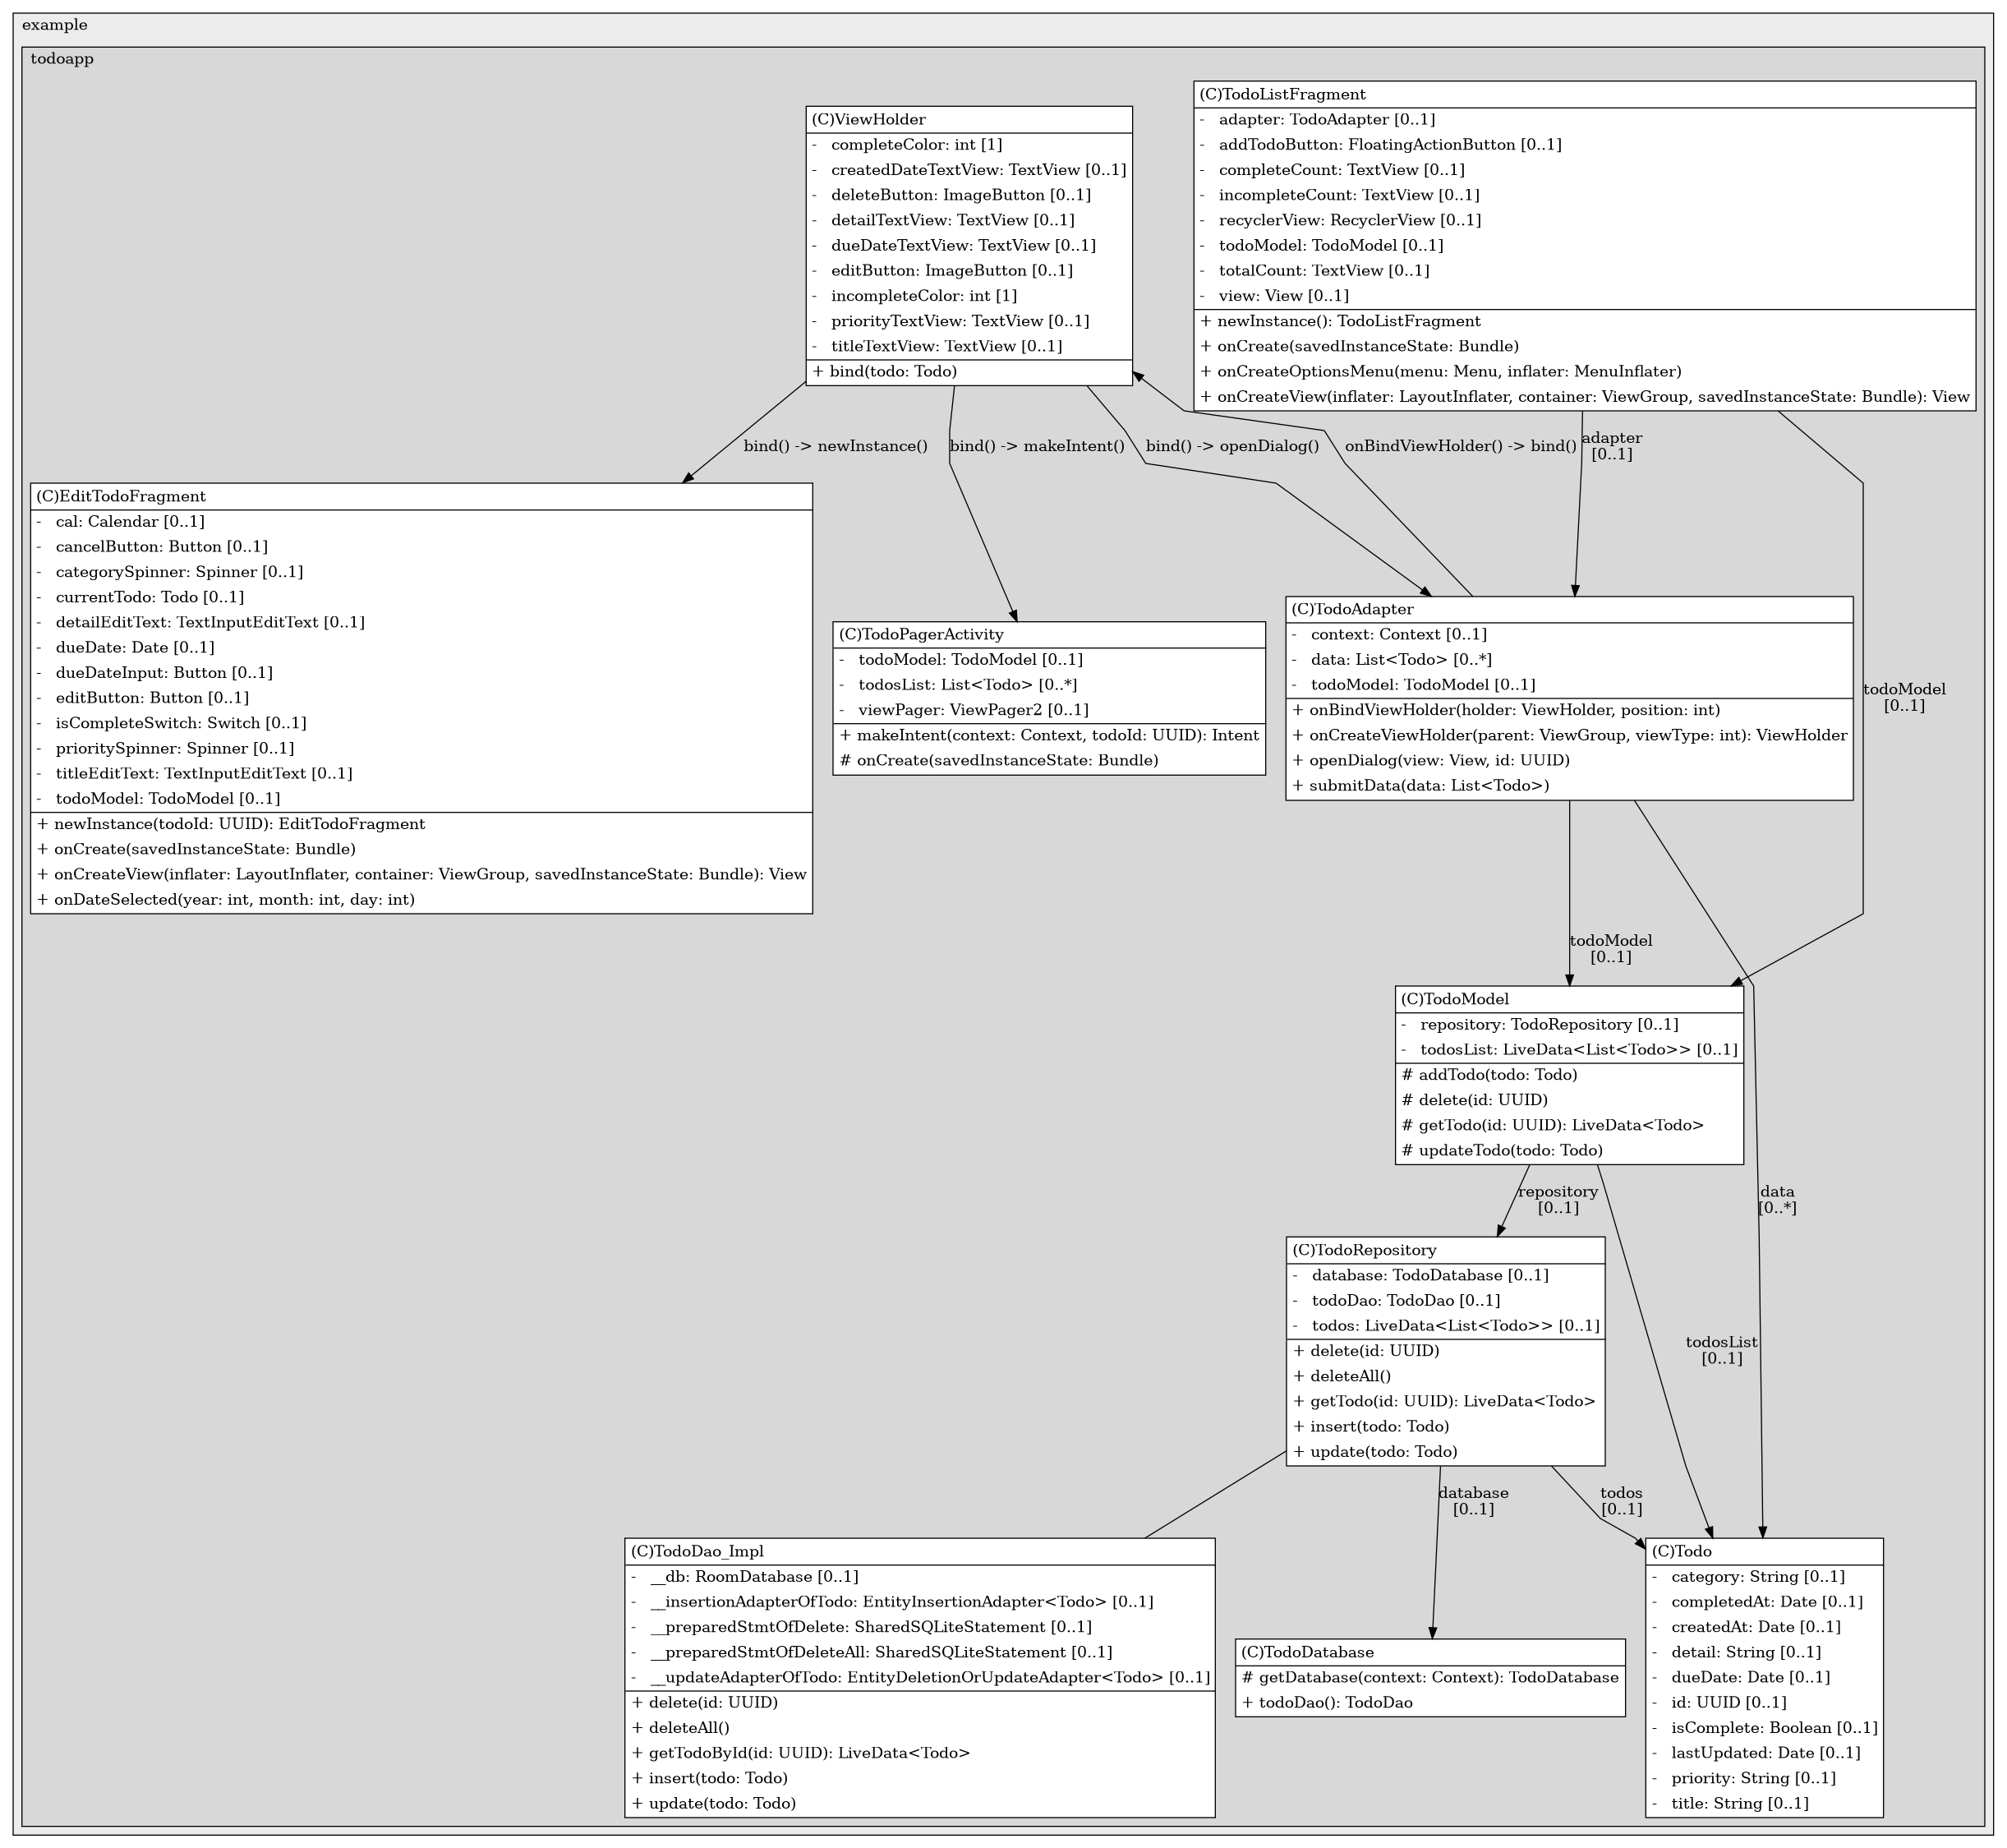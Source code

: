 @startuml

/' diagram meta data start
config=StructureConfiguration;
{
  "projectClassification": {
    "searchMode": "OpenProject", // OpenProject, AllProjects
    "includedProjects": "",
    "pathEndKeywords": "*.impl",
    "isClientPath": "",
    "isClientName": "",
    "isTestPath": "",
    "isTestName": "",
    "isMappingPath": "",
    "isMappingName": "",
    "isDataAccessPath": "",
    "isDataAccessName": "",
    "isDataStructurePath": "",
    "isDataStructureName": "",
    "isInterfaceStructuresPath": "",
    "isInterfaceStructuresName": "",
    "isEntryPointPath": "",
    "isEntryPointName": "",
    "treatFinalFieldsAsMandatory": false
  },
  "graphRestriction": {
    "classPackageExcludeFilter": "",
    "classPackageIncludeFilter": "",
    "classNameExcludeFilter": "",
    "classNameIncludeFilter": "",
    "methodNameExcludeFilter": "",
    "methodNameIncludeFilter": "",
    "removeByInheritance": "", // inheritance/annotation based filtering is done in a second step
    "removeByAnnotation": "",
    "removeByClassPackage": "", // cleanup the graph after inheritance/annotation based filtering is done
    "removeByClassName": "",
    "cutMappings": false,
    "cutEnum": true,
    "cutTests": true,
    "cutClient": true,
    "cutDataAccess": false,
    "cutInterfaceStructures": false,
    "cutDataStructures": false,
    "cutGetterAndSetter": true,
    "cutConstructors": true
  },
  "graphTraversal": {
    "forwardDepth": 3,
    "backwardDepth": 3,
    "classPackageExcludeFilter": "",
    "classPackageIncludeFilter": "",
    "classNameExcludeFilter": "",
    "classNameIncludeFilter": "",
    "methodNameExcludeFilter": "",
    "methodNameIncludeFilter": "",
    "hideMappings": false,
    "hideDataStructures": false,
    "hidePrivateMethods": true,
    "hideInterfaceCalls": true, // indirection: implementation -> interface (is hidden) -> implementation
    "onlyShowApplicationEntryPoints": false, // root node is included
    "useMethodCallsForStructureDiagram": "ForwardOnly" // ForwardOnly, BothDirections, No
  },
  "details": {
    "aggregation": "GroupByClass", // ByClass, GroupByClass, None
    "showClassGenericTypes": true,
    "showMethods": true,
    "showMethodParameterNames": true,
    "showMethodParameterTypes": true,
    "showMethodReturnType": true,
    "showPackageLevels": 2,
    "showDetailedClassStructure": true
  },
  "rootClass": "com.example.todoapp.ui.TodoListFragment",
  "extensionCallbackMethod": ".png" // qualified.class.name#methodName - signature: public static String method(String)
}
diagram meta data end '/



digraph g {
    rankdir="TB"
    splines=polyline
    

'nodes 
subgraph cluster_1322970774 { 
   	label=example
	labeljust=l
	fillcolor="#ececec"
	style=filled
   
   subgraph cluster_297925527 { 
   	label=todoapp
	labeljust=l
	fillcolor="#d8d8d8"
	style=filled
   
   EditTodoFragment1920140840[
	label=<<TABLE BORDER="1" CELLBORDER="0" CELLPADDING="4" CELLSPACING="0">
<TR><TD ALIGN="LEFT" >(C)EditTodoFragment</TD></TR>
<HR/>
<TR><TD ALIGN="LEFT" >-   cal: Calendar [0..1]</TD></TR>
<TR><TD ALIGN="LEFT" >-   cancelButton: Button [0..1]</TD></TR>
<TR><TD ALIGN="LEFT" >-   categorySpinner: Spinner [0..1]</TD></TR>
<TR><TD ALIGN="LEFT" >-   currentTodo: Todo [0..1]</TD></TR>
<TR><TD ALIGN="LEFT" >-   detailEditText: TextInputEditText [0..1]</TD></TR>
<TR><TD ALIGN="LEFT" >-   dueDate: Date [0..1]</TD></TR>
<TR><TD ALIGN="LEFT" >-   dueDateInput: Button [0..1]</TD></TR>
<TR><TD ALIGN="LEFT" >-   editButton: Button [0..1]</TD></TR>
<TR><TD ALIGN="LEFT" >-   isCompleteSwitch: Switch [0..1]</TD></TR>
<TR><TD ALIGN="LEFT" >-   prioritySpinner: Spinner [0..1]</TD></TR>
<TR><TD ALIGN="LEFT" >-   titleEditText: TextInputEditText [0..1]</TD></TR>
<TR><TD ALIGN="LEFT" >-   todoModel: TodoModel [0..1]</TD></TR>
<HR/>
<TR><TD ALIGN="LEFT" >+ newInstance(todoId: UUID): EditTodoFragment</TD></TR>
<TR><TD ALIGN="LEFT" >+ onCreate(savedInstanceState: Bundle)</TD></TR>
<TR><TD ALIGN="LEFT" >+ onCreateView(inflater: LayoutInflater, container: ViewGroup, savedInstanceState: Bundle): View</TD></TR>
<TR><TD ALIGN="LEFT" >+ onDateSelected(year: int, month: int, day: int)</TD></TR>
</TABLE>>
	style=filled
	margin=0
	shape=plaintext
	fillcolor="#FFFFFF"
];

Todo79788479[
	label=<<TABLE BORDER="1" CELLBORDER="0" CELLPADDING="4" CELLSPACING="0">
<TR><TD ALIGN="LEFT" >(C)Todo</TD></TR>
<HR/>
<TR><TD ALIGN="LEFT" >-   category: String [0..1]</TD></TR>
<TR><TD ALIGN="LEFT" >-   completedAt: Date [0..1]</TD></TR>
<TR><TD ALIGN="LEFT" >-   createdAt: Date [0..1]</TD></TR>
<TR><TD ALIGN="LEFT" >-   detail: String [0..1]</TD></TR>
<TR><TD ALIGN="LEFT" >-   dueDate: Date [0..1]</TD></TR>
<TR><TD ALIGN="LEFT" >-   id: UUID [0..1]</TD></TR>
<TR><TD ALIGN="LEFT" >-   isComplete: Boolean [0..1]</TD></TR>
<TR><TD ALIGN="LEFT" >-   lastUpdated: Date [0..1]</TD></TR>
<TR><TD ALIGN="LEFT" >-   priority: String [0..1]</TD></TR>
<TR><TD ALIGN="LEFT" >-   title: String [0..1]</TD></TR>
</TABLE>>
	style=filled
	margin=0
	shape=plaintext
	fillcolor="#FFFFFF"
];

TodoAdapter1920140840[
	label=<<TABLE BORDER="1" CELLBORDER="0" CELLPADDING="4" CELLSPACING="0">
<TR><TD ALIGN="LEFT" >(C)TodoAdapter</TD></TR>
<HR/>
<TR><TD ALIGN="LEFT" >-   context: Context [0..1]</TD></TR>
<TR><TD ALIGN="LEFT" >-   data: List&lt;Todo&gt; [0..*]</TD></TR>
<TR><TD ALIGN="LEFT" >-   todoModel: TodoModel [0..1]</TD></TR>
<HR/>
<TR><TD ALIGN="LEFT" >+ onBindViewHolder(holder: ViewHolder, position: int)</TD></TR>
<TR><TD ALIGN="LEFT" >+ onCreateViewHolder(parent: ViewGroup, viewType: int): ViewHolder</TD></TR>
<TR><TD ALIGN="LEFT" >+ openDialog(view: View, id: UUID)</TD></TR>
<TR><TD ALIGN="LEFT" >+ submitData(data: List&lt;Todo&gt;)</TD></TR>
</TABLE>>
	style=filled
	margin=0
	shape=plaintext
	fillcolor="#FFFFFF"
];

TodoDao_Impl79788479[
	label=<<TABLE BORDER="1" CELLBORDER="0" CELLPADDING="4" CELLSPACING="0">
<TR><TD ALIGN="LEFT" >(C)TodoDao_Impl</TD></TR>
<HR/>
<TR><TD ALIGN="LEFT" >-   __db: RoomDatabase [0..1]</TD></TR>
<TR><TD ALIGN="LEFT" >-   __insertionAdapterOfTodo: EntityInsertionAdapter&lt;Todo&gt; [0..1]</TD></TR>
<TR><TD ALIGN="LEFT" >-   __preparedStmtOfDelete: SharedSQLiteStatement [0..1]</TD></TR>
<TR><TD ALIGN="LEFT" >-   __preparedStmtOfDeleteAll: SharedSQLiteStatement [0..1]</TD></TR>
<TR><TD ALIGN="LEFT" >-   __updateAdapterOfTodo: EntityDeletionOrUpdateAdapter&lt;Todo&gt; [0..1]</TD></TR>
<HR/>
<TR><TD ALIGN="LEFT" >+ delete(id: UUID)</TD></TR>
<TR><TD ALIGN="LEFT" >+ deleteAll()</TD></TR>
<TR><TD ALIGN="LEFT" >+ getTodoById(id: UUID): LiveData&lt;Todo&gt;</TD></TR>
<TR><TD ALIGN="LEFT" >+ insert(todo: Todo)</TD></TR>
<TR><TD ALIGN="LEFT" >+ update(todo: Todo)</TD></TR>
</TABLE>>
	style=filled
	margin=0
	shape=plaintext
	fillcolor="#FFFFFF"
];

TodoDatabase79788479[
	label=<<TABLE BORDER="1" CELLBORDER="0" CELLPADDING="4" CELLSPACING="0">
<TR><TD ALIGN="LEFT" >(C)TodoDatabase</TD></TR>
<HR/>
<TR><TD ALIGN="LEFT" ># getDatabase(context: Context): TodoDatabase</TD></TR>
<TR><TD ALIGN="LEFT" >+ todoDao(): TodoDao</TD></TR>
</TABLE>>
	style=filled
	margin=0
	shape=plaintext
	fillcolor="#FFFFFF"
];

TodoListFragment1920140840[
	label=<<TABLE BORDER="1" CELLBORDER="0" CELLPADDING="4" CELLSPACING="0">
<TR><TD ALIGN="LEFT" >(C)TodoListFragment</TD></TR>
<HR/>
<TR><TD ALIGN="LEFT" >-   adapter: TodoAdapter [0..1]</TD></TR>
<TR><TD ALIGN="LEFT" >-   addTodoButton: FloatingActionButton [0..1]</TD></TR>
<TR><TD ALIGN="LEFT" >-   completeCount: TextView [0..1]</TD></TR>
<TR><TD ALIGN="LEFT" >-   incompleteCount: TextView [0..1]</TD></TR>
<TR><TD ALIGN="LEFT" >-   recyclerView: RecyclerView [0..1]</TD></TR>
<TR><TD ALIGN="LEFT" >-   todoModel: TodoModel [0..1]</TD></TR>
<TR><TD ALIGN="LEFT" >-   totalCount: TextView [0..1]</TD></TR>
<TR><TD ALIGN="LEFT" >-   view: View [0..1]</TD></TR>
<HR/>
<TR><TD ALIGN="LEFT" >+ newInstance(): TodoListFragment</TD></TR>
<TR><TD ALIGN="LEFT" >+ onCreate(savedInstanceState: Bundle)</TD></TR>
<TR><TD ALIGN="LEFT" >+ onCreateOptionsMenu(menu: Menu, inflater: MenuInflater)</TD></TR>
<TR><TD ALIGN="LEFT" >+ onCreateView(inflater: LayoutInflater, container: ViewGroup, savedInstanceState: Bundle): View</TD></TR>
</TABLE>>
	style=filled
	margin=0
	shape=plaintext
	fillcolor="#FFFFFF"
];

TodoModel1920140840[
	label=<<TABLE BORDER="1" CELLBORDER="0" CELLPADDING="4" CELLSPACING="0">
<TR><TD ALIGN="LEFT" >(C)TodoModel</TD></TR>
<HR/>
<TR><TD ALIGN="LEFT" >-   repository: TodoRepository [0..1]</TD></TR>
<TR><TD ALIGN="LEFT" >-   todosList: LiveData&lt;List&lt;Todo&gt;&gt; [0..1]</TD></TR>
<HR/>
<TR><TD ALIGN="LEFT" ># addTodo(todo: Todo)</TD></TR>
<TR><TD ALIGN="LEFT" ># delete(id: UUID)</TD></TR>
<TR><TD ALIGN="LEFT" ># getTodo(id: UUID): LiveData&lt;Todo&gt;</TD></TR>
<TR><TD ALIGN="LEFT" ># updateTodo(todo: Todo)</TD></TR>
</TABLE>>
	style=filled
	margin=0
	shape=plaintext
	fillcolor="#FFFFFF"
];

TodoPagerActivity1920140840[
	label=<<TABLE BORDER="1" CELLBORDER="0" CELLPADDING="4" CELLSPACING="0">
<TR><TD ALIGN="LEFT" >(C)TodoPagerActivity</TD></TR>
<HR/>
<TR><TD ALIGN="LEFT" >-   todoModel: TodoModel [0..1]</TD></TR>
<TR><TD ALIGN="LEFT" >-   todosList: List&lt;Todo&gt; [0..*]</TD></TR>
<TR><TD ALIGN="LEFT" >-   viewPager: ViewPager2 [0..1]</TD></TR>
<HR/>
<TR><TD ALIGN="LEFT" >+ makeIntent(context: Context, todoId: UUID): Intent</TD></TR>
<TR><TD ALIGN="LEFT" ># onCreate(savedInstanceState: Bundle)</TD></TR>
</TABLE>>
	style=filled
	margin=0
	shape=plaintext
	fillcolor="#FFFFFF"
];

TodoRepository79788479[
	label=<<TABLE BORDER="1" CELLBORDER="0" CELLPADDING="4" CELLSPACING="0">
<TR><TD ALIGN="LEFT" >(C)TodoRepository</TD></TR>
<HR/>
<TR><TD ALIGN="LEFT" >-   database: TodoDatabase [0..1]</TD></TR>
<TR><TD ALIGN="LEFT" >-   todoDao: TodoDao [0..1]</TD></TR>
<TR><TD ALIGN="LEFT" >-   todos: LiveData&lt;List&lt;Todo&gt;&gt; [0..1]</TD></TR>
<HR/>
<TR><TD ALIGN="LEFT" >+ delete(id: UUID)</TD></TR>
<TR><TD ALIGN="LEFT" >+ deleteAll()</TD></TR>
<TR><TD ALIGN="LEFT" >+ getTodo(id: UUID): LiveData&lt;Todo&gt;</TD></TR>
<TR><TD ALIGN="LEFT" >+ insert(todo: Todo)</TD></TR>
<TR><TD ALIGN="LEFT" >+ update(todo: Todo)</TD></TR>
</TABLE>>
	style=filled
	margin=0
	shape=plaintext
	fillcolor="#FFFFFF"
];

ViewHolder2009174797[
	label=<<TABLE BORDER="1" CELLBORDER="0" CELLPADDING="4" CELLSPACING="0">
<TR><TD ALIGN="LEFT" >(C)ViewHolder</TD></TR>
<HR/>
<TR><TD ALIGN="LEFT" >-   completeColor: int [1]</TD></TR>
<TR><TD ALIGN="LEFT" >-   createdDateTextView: TextView [0..1]</TD></TR>
<TR><TD ALIGN="LEFT" >-   deleteButton: ImageButton [0..1]</TD></TR>
<TR><TD ALIGN="LEFT" >-   detailTextView: TextView [0..1]</TD></TR>
<TR><TD ALIGN="LEFT" >-   dueDateTextView: TextView [0..1]</TD></TR>
<TR><TD ALIGN="LEFT" >-   editButton: ImageButton [0..1]</TD></TR>
<TR><TD ALIGN="LEFT" >-   incompleteColor: int [1]</TD></TR>
<TR><TD ALIGN="LEFT" >-   priorityTextView: TextView [0..1]</TD></TR>
<TR><TD ALIGN="LEFT" >-   titleTextView: TextView [0..1]</TD></TR>
<HR/>
<TR><TD ALIGN="LEFT" >+ bind(todo: Todo)</TD></TR>
</TABLE>>
	style=filled
	margin=0
	shape=plaintext
	fillcolor="#FFFFFF"
];
} 
} 

'edges    
TodoAdapter1920140840 -> Todo79788479[label="data
[0..*]"];
TodoAdapter1920140840 -> TodoModel1920140840[label="todoModel
[0..1]"];
TodoAdapter1920140840 -> ViewHolder2009174797[label="onBindViewHolder() -> bind()"];
TodoListFragment1920140840 -> TodoAdapter1920140840[label="adapter
[0..1]"];
TodoListFragment1920140840 -> TodoModel1920140840[label="todoModel
[0..1]"];
TodoModel1920140840 -> Todo79788479[label="todosList
[0..1]"];
TodoModel1920140840 -> TodoRepository79788479[label="repository
[0..1]"];
TodoRepository79788479 -> Todo79788479[label="todos
[0..1]"];
TodoRepository79788479 -> TodoDao_Impl79788479[arrowhead=none];
TodoRepository79788479 -> TodoDatabase79788479[label="database
[0..1]"];
ViewHolder2009174797 -> EditTodoFragment1920140840[label="bind() -> newInstance()"];
ViewHolder2009174797 -> TodoAdapter1920140840[label="bind() -> openDialog()"];
ViewHolder2009174797 -> TodoPagerActivity1920140840[label="bind() -> makeIntent()"];
    
}
@enduml